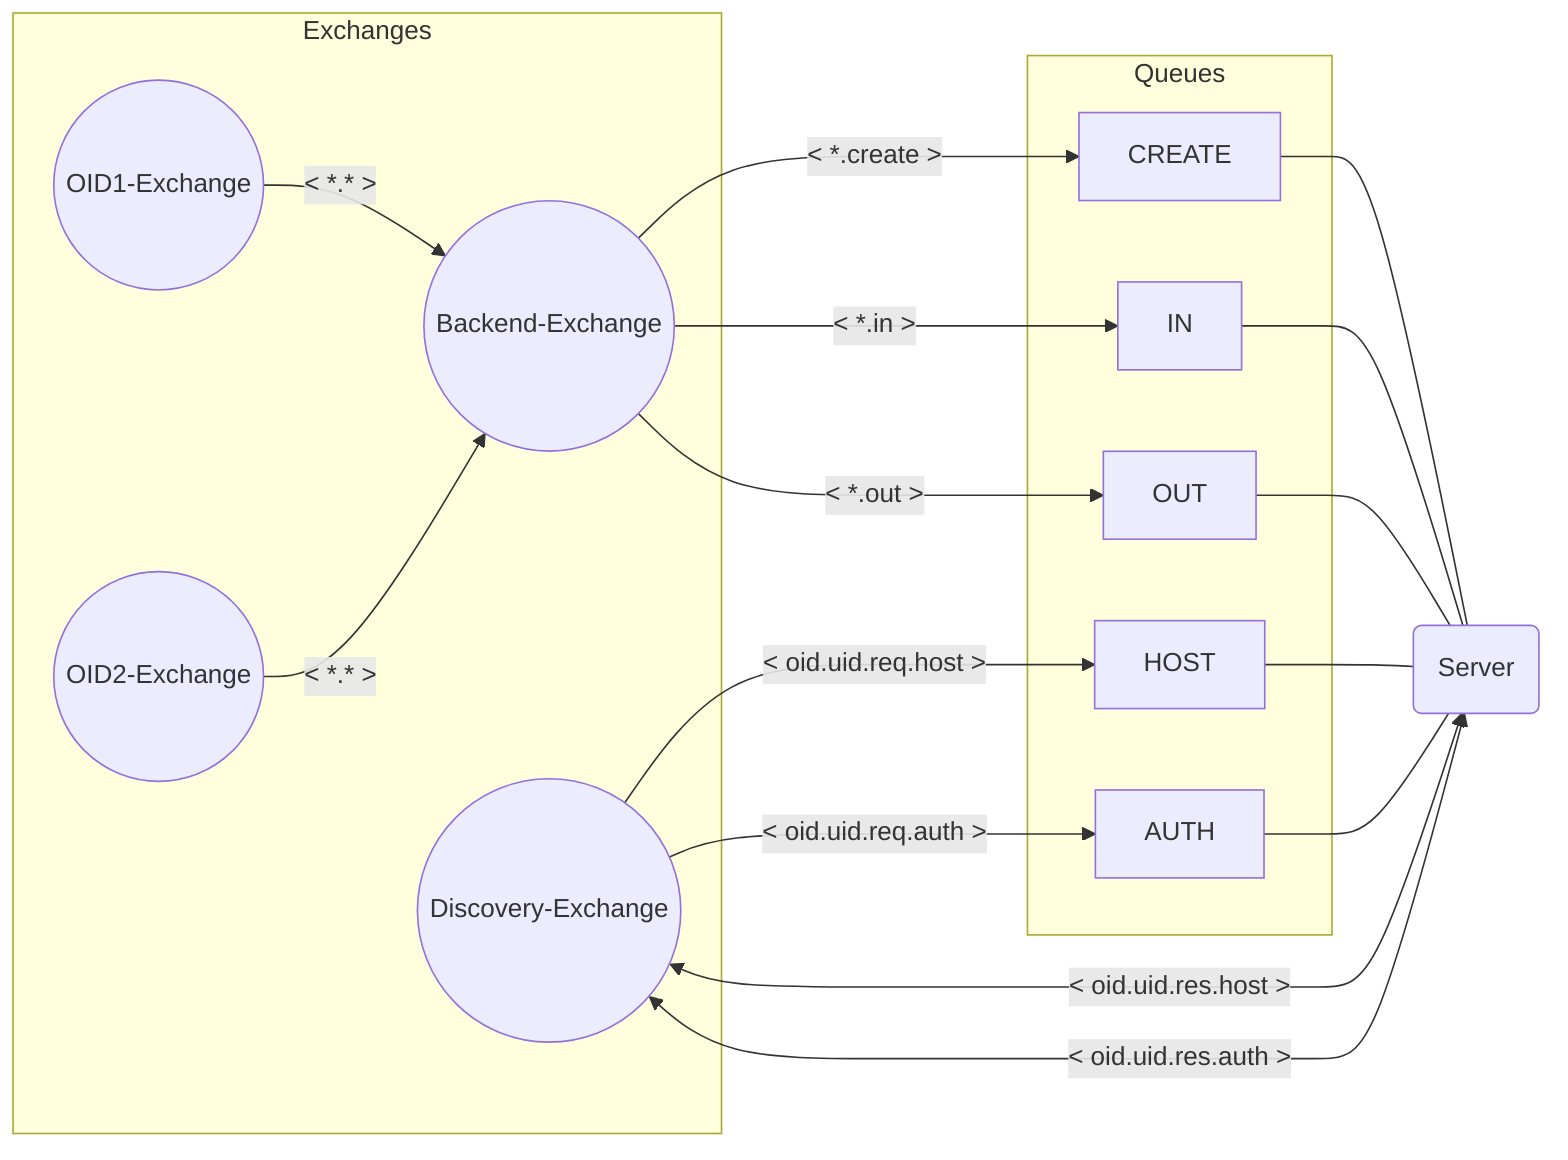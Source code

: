 flowchart LR
    
    subgraph Exchanges 
        o1xch((OID1-Exchange))
        o2xch((OID2-Exchange))
        bxch((Backend-Exchange))
        dxch((Discovery-Exchange))
    end

    o1xch --< *.* >--> bxch
    o2xch --< *.* >--> bxch

    subgraph Queues
        cq[CREATE]
        iq[IN]
        oq[OUT]
        hq[HOST]
        aq[AUTH]
    end
    
    bxch --< *.create >--> cq
    bxch --< *.in >--> iq
    bxch --< *.out >--> oq
    dxch --< oid.uid.req.host >--> hq
    dxch --< oid.uid.req.auth >--> aq

    S(Server)
    
    cq & iq & oq & hq & aq --- S
    
    dxch <-- < oid.uid.res.host > ---> S
    dxch <-- < oid.uid.res.auth > ---> S